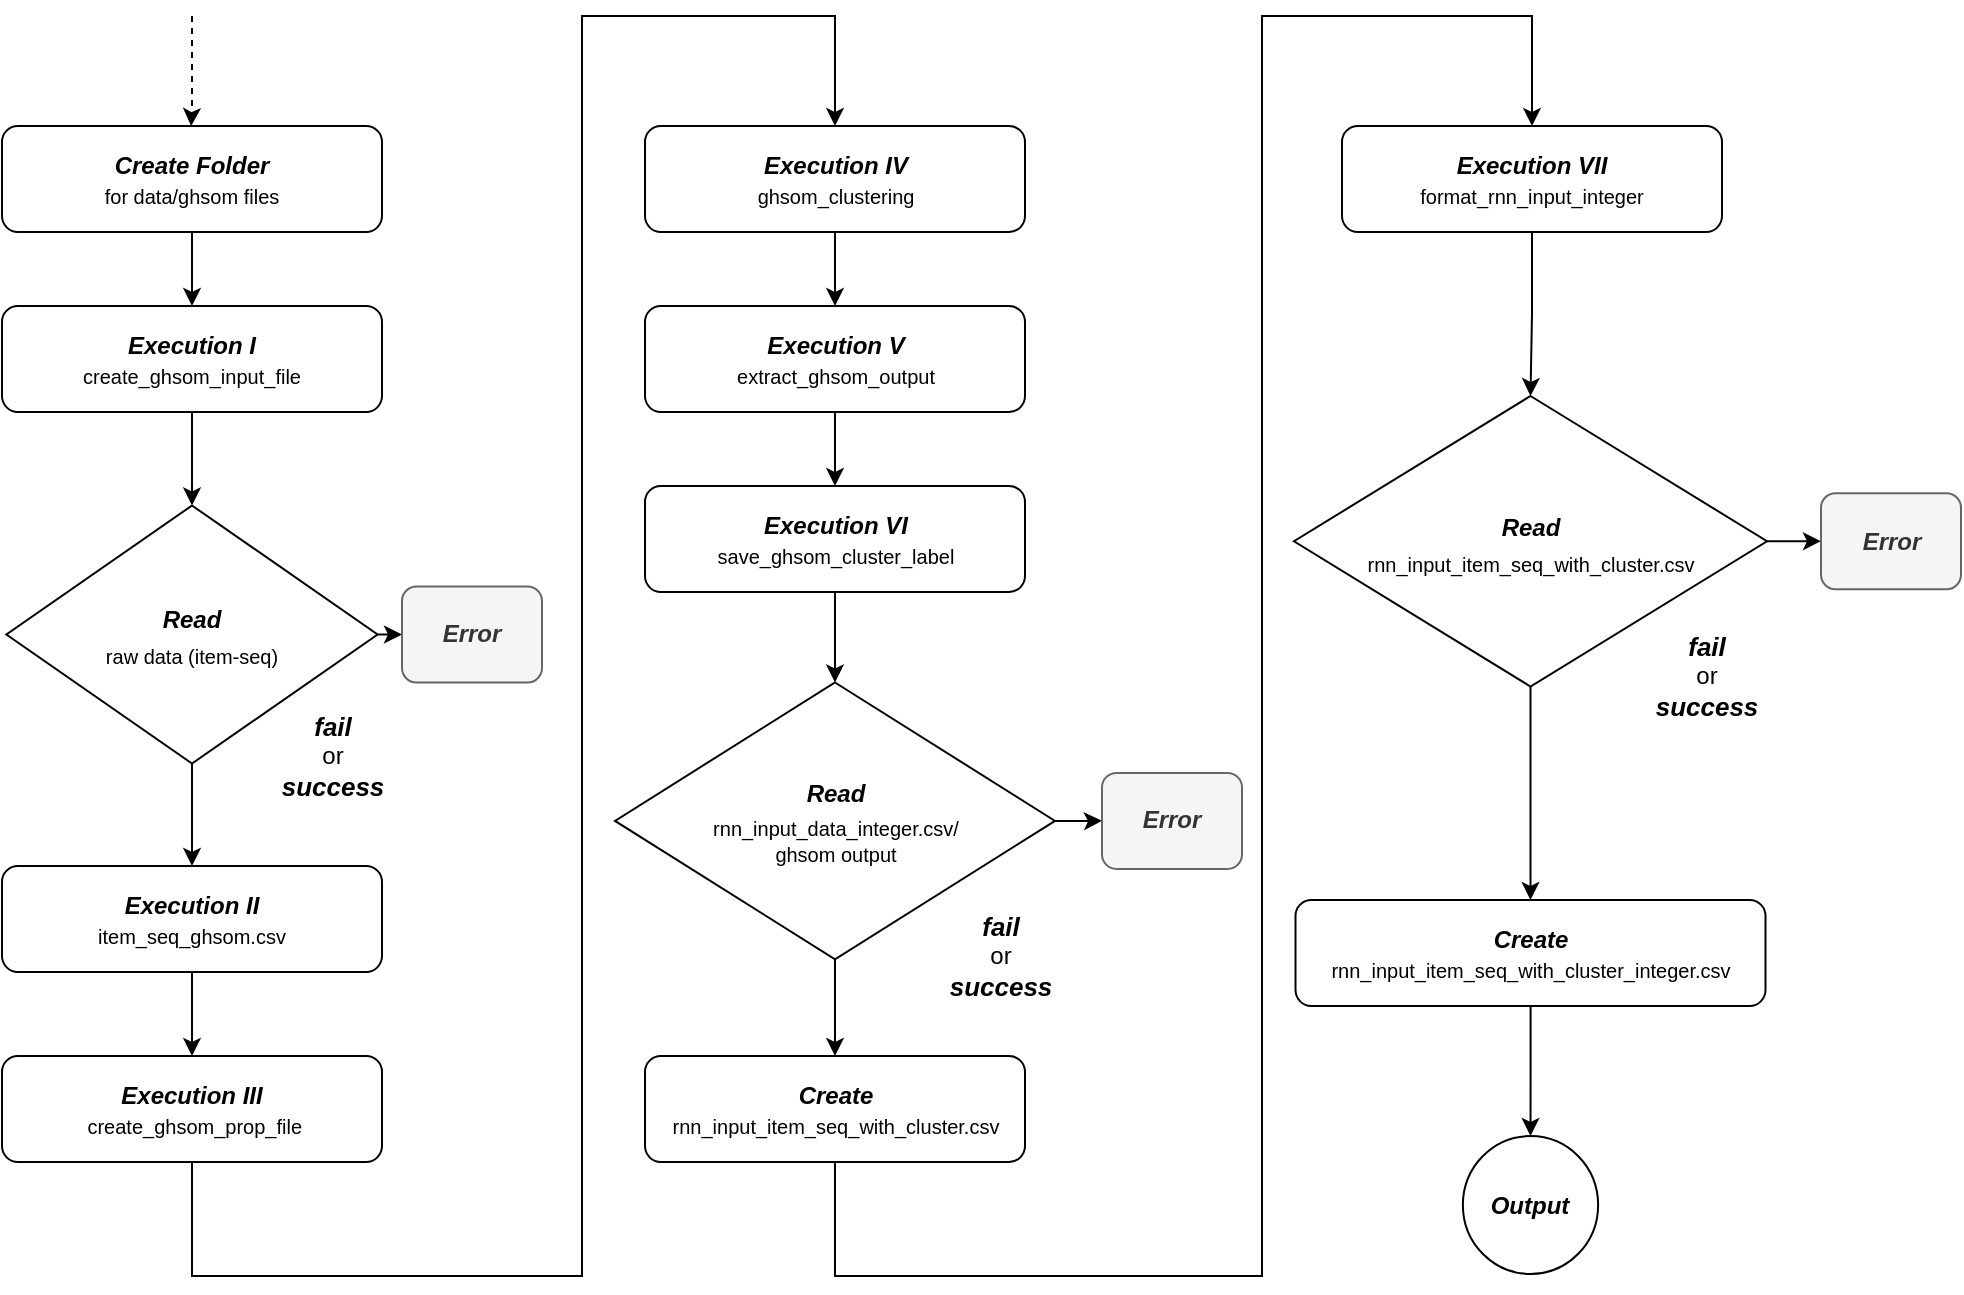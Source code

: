 <mxfile version="14.5.1" type="device"><diagram id="QidzLWKCitkvwv9aXob5" name="Page-1"><mxGraphModel dx="1758" dy="1001" grid="1" gridSize="10" guides="1" tooltips="1" connect="1" arrows="1" fold="1" page="1" pageScale="1" pageWidth="980" pageHeight="690" math="0" shadow="0"><root><mxCell id="0"/><mxCell id="1" parent="0"/><mxCell id="KedGlcm71sjB_ZaNOD__-162" value="" style="edgeStyle=orthogonalEdgeStyle;rounded=0;orthogonalLoop=1;jettySize=auto;html=1;" parent="1" source="KedGlcm71sjB_ZaNOD__-134" target="KedGlcm71sjB_ZaNOD__-135" edge="1"><mxGeometry relative="1" as="geometry"/></mxCell><mxCell id="KedGlcm71sjB_ZaNOD__-134" value="&lt;b&gt;&lt;i&gt;Create Folder&lt;/i&gt;&lt;/b&gt;&lt;br&gt;&lt;div&gt;&lt;div&gt;&lt;span style=&quot;font-size: 10px&quot;&gt;for data/ghsom files&lt;/span&gt;&lt;/div&gt;&lt;/div&gt;" style="rounded=1;whiteSpace=wrap;html=1;fontSize=12;glass=0;strokeWidth=1;shadow=0;" parent="1" vertex="1"><mxGeometry y="85" width="190" height="53" as="geometry"/></mxCell><mxCell id="KedGlcm71sjB_ZaNOD__-163" value="" style="edgeStyle=orthogonalEdgeStyle;rounded=0;orthogonalLoop=1;jettySize=auto;html=1;" parent="1" source="KedGlcm71sjB_ZaNOD__-135" target="KedGlcm71sjB_ZaNOD__-136" edge="1"><mxGeometry relative="1" as="geometry"/></mxCell><mxCell id="KedGlcm71sjB_ZaNOD__-135" value="&lt;b&gt;&lt;i&gt;Execution I&lt;/i&gt;&lt;/b&gt;&lt;br&gt;&lt;div&gt;&lt;div&gt;&lt;span style=&quot;font-size: 10px&quot;&gt;create_ghsom_input_&lt;/span&gt;&lt;span style=&quot;font-size: 10px&quot;&gt;file&lt;/span&gt;&lt;/div&gt;&lt;/div&gt;" style="rounded=1;whiteSpace=wrap;html=1;fontSize=12;glass=0;strokeWidth=1;shadow=0;" parent="1" vertex="1"><mxGeometry y="175" width="190" height="53" as="geometry"/></mxCell><mxCell id="KedGlcm71sjB_ZaNOD__-161" style="edgeStyle=orthogonalEdgeStyle;rounded=0;orthogonalLoop=1;jettySize=auto;html=1;exitX=1;exitY=0.5;exitDx=0;exitDy=0;entryX=0;entryY=0.5;entryDx=0;entryDy=0;" parent="1" source="KedGlcm71sjB_ZaNOD__-136" target="KedGlcm71sjB_ZaNOD__-139" edge="1"><mxGeometry relative="1" as="geometry"/></mxCell><mxCell id="KedGlcm71sjB_ZaNOD__-165" style="edgeStyle=orthogonalEdgeStyle;rounded=0;orthogonalLoop=1;jettySize=auto;html=1;exitX=0.5;exitY=1;exitDx=0;exitDy=0;" parent="1" source="KedGlcm71sjB_ZaNOD__-136" target="KedGlcm71sjB_ZaNOD__-137" edge="1"><mxGeometry relative="1" as="geometry"/></mxCell><mxCell id="KedGlcm71sjB_ZaNOD__-136" value="&lt;p style=&quot;line-height: 100%&quot;&gt;&lt;i&gt;&lt;b style=&quot;line-height: 180%&quot;&gt;Read&lt;/b&gt;&lt;/i&gt;&lt;br&gt;&lt;font style=&quot;font-size: 10px&quot;&gt;raw data (item-seq&lt;/font&gt;&lt;span style=&quot;font-size: 10px&quot;&gt;)&lt;/span&gt;&lt;/p&gt;" style="rhombus;whiteSpace=wrap;html=1;" parent="1" vertex="1"><mxGeometry x="2.2" y="274.75" width="185.6" height="129" as="geometry"/></mxCell><mxCell id="KedGlcm71sjB_ZaNOD__-166" style="edgeStyle=orthogonalEdgeStyle;rounded=0;orthogonalLoop=1;jettySize=auto;html=1;exitX=0.5;exitY=1;exitDx=0;exitDy=0;" parent="1" source="KedGlcm71sjB_ZaNOD__-137" target="KedGlcm71sjB_ZaNOD__-138" edge="1"><mxGeometry relative="1" as="geometry"/></mxCell><mxCell id="KedGlcm71sjB_ZaNOD__-137" value="&lt;b&gt;&lt;i&gt;Execution II&lt;/i&gt;&lt;/b&gt;&lt;br&gt;&lt;div&gt;&lt;span style=&quot;font-size: 10px&quot;&gt;item_seq_ghsom.csv&lt;/span&gt;&lt;br&gt;&lt;/div&gt;" style="rounded=1;whiteSpace=wrap;html=1;fontSize=12;glass=0;strokeWidth=1;shadow=0;" parent="1" vertex="1"><mxGeometry x="3.553e-15" y="455" width="190" height="53" as="geometry"/></mxCell><mxCell id="KedGlcm71sjB_ZaNOD__-167" style="edgeStyle=orthogonalEdgeStyle;rounded=0;orthogonalLoop=1;jettySize=auto;html=1;exitX=0.5;exitY=1;exitDx=0;exitDy=0;entryX=0.5;entryY=0;entryDx=0;entryDy=0;" parent="1" source="KedGlcm71sjB_ZaNOD__-138" target="KedGlcm71sjB_ZaNOD__-141" edge="1"><mxGeometry relative="1" as="geometry"><Array as="points"><mxPoint x="95" y="660"/><mxPoint x="290" y="660"/><mxPoint x="290" y="30"/><mxPoint x="417" y="30"/></Array></mxGeometry></mxCell><mxCell id="KedGlcm71sjB_ZaNOD__-138" value="&lt;b&gt;&lt;i&gt;Execution III&lt;/i&gt;&lt;/b&gt;&lt;br&gt;&lt;div&gt;&lt;div&gt;&lt;span style=&quot;font-size: 10px&quot;&gt;&amp;nbsp;create_ghsom_prop_&lt;/span&gt;&lt;span style=&quot;font-size: 10px&quot;&gt;file&lt;/span&gt;&lt;/div&gt;&lt;/div&gt;" style="rounded=1;whiteSpace=wrap;html=1;fontSize=12;glass=0;strokeWidth=1;shadow=0;" parent="1" vertex="1"><mxGeometry x="3.553e-15" y="550" width="190" height="53" as="geometry"/></mxCell><mxCell id="KedGlcm71sjB_ZaNOD__-139" value="&lt;i&gt;&lt;b&gt;Error&lt;/b&gt;&lt;/i&gt;" style="rounded=1;whiteSpace=wrap;html=1;fontSize=12;glass=0;strokeWidth=1;shadow=0;fillColor=#f5f5f5;strokeColor=#666666;fontColor=#333333;" parent="1" vertex="1"><mxGeometry x="200" y="315.25" width="70" height="48" as="geometry"/></mxCell><mxCell id="KedGlcm71sjB_ZaNOD__-140" value="&lt;i&gt;&lt;b&gt;&lt;font style=&quot;font-size: 13px&quot;&gt;fail&lt;/font&gt;&lt;/b&gt;&lt;/i&gt;&lt;br&gt;or&lt;br&gt;&lt;i&gt;&lt;b&gt;&lt;font style=&quot;font-size: 13px&quot;&gt;success&lt;/font&gt;&lt;/b&gt;&lt;/i&gt;" style="text;html=1;resizable=0;autosize=1;align=center;verticalAlign=middle;points=[];fillColor=none;strokeColor=none;rounded=0;" parent="1" vertex="1"><mxGeometry x="130" y="375" width="70" height="50" as="geometry"/></mxCell><mxCell id="KedGlcm71sjB_ZaNOD__-155" value="" style="edgeStyle=orthogonalEdgeStyle;rounded=0;orthogonalLoop=1;jettySize=auto;html=1;" parent="1" source="KedGlcm71sjB_ZaNOD__-141" target="KedGlcm71sjB_ZaNOD__-142" edge="1"><mxGeometry relative="1" as="geometry"/></mxCell><mxCell id="KedGlcm71sjB_ZaNOD__-141" value="&lt;b&gt;&lt;i&gt;Execution IV&lt;/i&gt;&lt;/b&gt;&lt;br&gt;&lt;div&gt;&lt;span style=&quot;font-size: 10px&quot;&gt;ghsom_clustering&lt;/span&gt;&lt;br&gt;&lt;/div&gt;" style="rounded=1;whiteSpace=wrap;html=1;fontSize=12;glass=0;strokeWidth=1;shadow=0;" parent="1" vertex="1"><mxGeometry x="321.5" y="85" width="190" height="53" as="geometry"/></mxCell><mxCell id="KedGlcm71sjB_ZaNOD__-156" value="" style="edgeStyle=orthogonalEdgeStyle;rounded=0;orthogonalLoop=1;jettySize=auto;html=1;" parent="1" source="KedGlcm71sjB_ZaNOD__-142" target="KedGlcm71sjB_ZaNOD__-143" edge="1"><mxGeometry relative="1" as="geometry"/></mxCell><mxCell id="KedGlcm71sjB_ZaNOD__-142" value="&lt;b style=&quot;font-size: 11px&quot;&gt;&lt;i&gt;&lt;font style=&quot;font-size: 12px&quot;&gt;Execution V&lt;/font&gt;&lt;/i&gt;&lt;/b&gt;&lt;br&gt;&lt;div&gt;&lt;span style=&quot;font-size: 10px&quot;&gt;extract_ghsom_output&lt;/span&gt;&lt;br&gt;&lt;/div&gt;" style="rounded=1;whiteSpace=wrap;html=1;fontSize=12;glass=0;strokeWidth=1;shadow=0;" parent="1" vertex="1"><mxGeometry x="321.5" y="175" width="190" height="53" as="geometry"/></mxCell><mxCell id="KedGlcm71sjB_ZaNOD__-157" value="" style="edgeStyle=orthogonalEdgeStyle;rounded=0;orthogonalLoop=1;jettySize=auto;html=1;" parent="1" source="KedGlcm71sjB_ZaNOD__-143" target="KedGlcm71sjB_ZaNOD__-144" edge="1"><mxGeometry relative="1" as="geometry"/></mxCell><mxCell id="KedGlcm71sjB_ZaNOD__-143" value="&lt;b&gt;&lt;i&gt;Execution VI&lt;/i&gt;&lt;/b&gt;&lt;br&gt;&lt;div&gt;&lt;div&gt;&lt;span style=&quot;font-size: 10px&quot;&gt;save_ghsom_cluster&lt;/span&gt;&lt;span style=&quot;font-size: 10px&quot;&gt;_label&lt;/span&gt;&lt;/div&gt;&lt;/div&gt;" style="rounded=1;whiteSpace=wrap;html=1;fontSize=12;glass=0;strokeWidth=1;shadow=0;" parent="1" vertex="1"><mxGeometry x="321.5" y="265" width="190" height="53" as="geometry"/></mxCell><mxCell id="KedGlcm71sjB_ZaNOD__-158" value="" style="edgeStyle=orthogonalEdgeStyle;rounded=0;orthogonalLoop=1;jettySize=auto;html=1;" parent="1" source="KedGlcm71sjB_ZaNOD__-144" target="KedGlcm71sjB_ZaNOD__-145" edge="1"><mxGeometry relative="1" as="geometry"/></mxCell><mxCell id="KedGlcm71sjB_ZaNOD__-159" value="" style="edgeStyle=orthogonalEdgeStyle;rounded=0;orthogonalLoop=1;jettySize=auto;html=1;" parent="1" source="KedGlcm71sjB_ZaNOD__-144" target="KedGlcm71sjB_ZaNOD__-146" edge="1"><mxGeometry relative="1" as="geometry"/></mxCell><mxCell id="KedGlcm71sjB_ZaNOD__-144" value="&lt;p style=&quot;line-height: 100%&quot;&gt;&lt;i&gt;&lt;b style=&quot;line-height: 180%&quot;&gt;Read&lt;/b&gt;&lt;/i&gt;&lt;br&gt;&lt;span style=&quot;font-size: 10px&quot;&gt;rnn_input_data_&lt;/span&gt;&lt;span style=&quot;font-size: 10px&quot;&gt;integer.csv/&lt;br&gt;&lt;/span&gt;&lt;span style=&quot;font-size: 10px&quot;&gt;ghsom output&lt;/span&gt;&lt;/p&gt;" style="rhombus;whiteSpace=wrap;html=1;" parent="1" vertex="1"><mxGeometry x="306.5" y="363.25" width="220" height="138.38" as="geometry"/></mxCell><mxCell id="oCdHY86VyIRy0yHIKhaK-2" style="edgeStyle=orthogonalEdgeStyle;rounded=0;orthogonalLoop=1;jettySize=auto;html=1;exitX=0.5;exitY=1;exitDx=0;exitDy=0;entryX=0.5;entryY=0;entryDx=0;entryDy=0;" parent="1" source="KedGlcm71sjB_ZaNOD__-145" target="KedGlcm71sjB_ZaNOD__-148" edge="1"><mxGeometry relative="1" as="geometry"><Array as="points"><mxPoint x="416" y="660"/><mxPoint x="630" y="660"/><mxPoint x="630" y="30"/><mxPoint x="765" y="30"/></Array></mxGeometry></mxCell><mxCell id="KedGlcm71sjB_ZaNOD__-145" value="&lt;b style=&quot;font-size: 11px&quot;&gt;&lt;i&gt;&lt;font style=&quot;font-size: 12px&quot;&gt;Create&lt;/font&gt;&lt;/i&gt;&lt;/b&gt;&lt;br&gt;&lt;div&gt;&lt;div&gt;&lt;span style=&quot;font-size: 10px&quot;&gt;rnn_input_item_seq_&lt;/span&gt;&lt;span style=&quot;font-size: 10px&quot;&gt;with_cluster.csv&lt;/span&gt;&lt;/div&gt;&lt;/div&gt;" style="rounded=1;whiteSpace=wrap;html=1;fontSize=12;glass=0;strokeWidth=1;shadow=0;" parent="1" vertex="1"><mxGeometry x="321.5" y="550" width="190" height="53" as="geometry"/></mxCell><mxCell id="KedGlcm71sjB_ZaNOD__-147" value="&lt;i&gt;&lt;b&gt;&lt;font style=&quot;font-size: 13px&quot;&gt;fail&lt;/font&gt;&lt;/b&gt;&lt;/i&gt;&lt;br&gt;or&lt;br&gt;&lt;i&gt;&lt;b&gt;&lt;font style=&quot;font-size: 13px&quot;&gt;success&lt;/font&gt;&lt;/b&gt;&lt;/i&gt;" style="text;html=1;resizable=0;autosize=1;align=center;verticalAlign=middle;points=[];fillColor=none;strokeColor=none;rounded=0;" parent="1" vertex="1"><mxGeometry x="463.5" y="475" width="70" height="50" as="geometry"/></mxCell><mxCell id="49SLHjS1BH5rlJj3KLbH-1" value="" style="edgeStyle=orthogonalEdgeStyle;rounded=0;orthogonalLoop=1;jettySize=auto;html=1;" parent="1" source="KedGlcm71sjB_ZaNOD__-148" target="KedGlcm71sjB_ZaNOD__-150" edge="1"><mxGeometry relative="1" as="geometry"/></mxCell><mxCell id="KedGlcm71sjB_ZaNOD__-148" value="&lt;b&gt;&lt;i&gt;Execution VII&lt;/i&gt;&lt;/b&gt;&lt;br&gt;&lt;div&gt;&lt;div&gt;&lt;span style=&quot;font-size: 10px&quot;&gt;format_rnn_input_&lt;/span&gt;&lt;span style=&quot;font-size: 10px&quot;&gt;integer&lt;/span&gt;&lt;/div&gt;&lt;/div&gt;" style="rounded=1;whiteSpace=wrap;html=1;fontSize=12;glass=0;strokeWidth=1;shadow=0;" parent="1" vertex="1"><mxGeometry x="670" y="85" width="190" height="53" as="geometry"/></mxCell><mxCell id="KedGlcm71sjB_ZaNOD__-174" value="" style="edgeStyle=orthogonalEdgeStyle;rounded=0;orthogonalLoop=1;jettySize=auto;html=1;" parent="1" source="KedGlcm71sjB_ZaNOD__-150" target="KedGlcm71sjB_ZaNOD__-152" edge="1"><mxGeometry relative="1" as="geometry"/></mxCell><mxCell id="KedGlcm71sjB_ZaNOD__-176" style="edgeStyle=orthogonalEdgeStyle;rounded=0;orthogonalLoop=1;jettySize=auto;html=1;exitX=0.5;exitY=1;exitDx=0;exitDy=0;" parent="1" source="KedGlcm71sjB_ZaNOD__-150" target="KedGlcm71sjB_ZaNOD__-151" edge="1"><mxGeometry relative="1" as="geometry"/></mxCell><mxCell id="KedGlcm71sjB_ZaNOD__-150" value="&lt;p style=&quot;line-height: 100%&quot;&gt;&lt;i&gt;&lt;b style=&quot;line-height: 180%&quot;&gt;Read&lt;/b&gt;&lt;/i&gt;&lt;br&gt;&lt;span style=&quot;font-size: 10px&quot;&gt;rnn_input_item_seq_&lt;/span&gt;&lt;span style=&quot;font-size: 10px&quot;&gt;with_cluster&lt;/span&gt;&lt;span style=&quot;font-size: 10px&quot;&gt;.csv&lt;/span&gt;&lt;/p&gt;" style="rhombus;whiteSpace=wrap;html=1;" parent="1" vertex="1"><mxGeometry x="646" y="220" width="236.5" height="145.25" as="geometry"/></mxCell><mxCell id="rvT3hnvSegiKkINqANOM-2" value="" style="edgeStyle=orthogonalEdgeStyle;rounded=0;orthogonalLoop=1;jettySize=auto;html=1;" edge="1" parent="1" source="KedGlcm71sjB_ZaNOD__-151" target="rvT3hnvSegiKkINqANOM-1"><mxGeometry relative="1" as="geometry"/></mxCell><mxCell id="KedGlcm71sjB_ZaNOD__-151" value="&lt;b style=&quot;font-size: 11px&quot;&gt;&lt;i&gt;&lt;font style=&quot;font-size: 12px&quot;&gt;Create&lt;/font&gt;&lt;/i&gt;&lt;/b&gt;&lt;br&gt;&lt;div&gt;&lt;div&gt;&lt;span style=&quot;font-size: 10px&quot;&gt;rnn_input_item_seq_&lt;/span&gt;&lt;span style=&quot;font-size: 10px&quot;&gt;with_cluster_&lt;/span&gt;&lt;span style=&quot;font-size: 10px&quot;&gt;integer.csv&lt;/span&gt;&lt;/div&gt;&lt;/div&gt;" style="rounded=1;whiteSpace=wrap;html=1;fontSize=12;glass=0;strokeWidth=1;shadow=0;" parent="1" vertex="1"><mxGeometry x="646.75" y="472" width="235" height="53" as="geometry"/></mxCell><mxCell id="KedGlcm71sjB_ZaNOD__-152" value="&lt;i&gt;&lt;b&gt;Error&lt;/b&gt;&lt;/i&gt;" style="rounded=1;whiteSpace=wrap;html=1;fontSize=12;glass=0;strokeWidth=1;shadow=0;fillColor=#f5f5f5;strokeColor=#666666;fontColor=#333333;" parent="1" vertex="1"><mxGeometry x="909.5" y="268.62" width="70" height="48" as="geometry"/></mxCell><mxCell id="KedGlcm71sjB_ZaNOD__-153" value="&lt;i&gt;&lt;b&gt;&lt;font style=&quot;font-size: 13px&quot;&gt;fail&lt;/font&gt;&lt;/b&gt;&lt;/i&gt;&lt;br&gt;or&lt;br&gt;&lt;i&gt;&lt;b&gt;&lt;font style=&quot;font-size: 13px&quot;&gt;success&lt;/font&gt;&lt;/b&gt;&lt;/i&gt;" style="text;html=1;resizable=0;autosize=1;align=center;verticalAlign=middle;points=[];fillColor=none;strokeColor=none;rounded=0;" parent="1" vertex="1"><mxGeometry x="816.5" y="335.25" width="70" height="50" as="geometry"/></mxCell><mxCell id="KedGlcm71sjB_ZaNOD__-168" value="" style="edgeStyle=orthogonalEdgeStyle;rounded=0;orthogonalLoop=1;jettySize=auto;html=1;dashed=1;" parent="1" edge="1"><mxGeometry relative="1" as="geometry"><mxPoint x="94.58" y="85.0" as="targetPoint"/><Array as="points"><mxPoint x="94.58" y="75"/><mxPoint x="94.58" y="75"/></Array><mxPoint x="95" y="30" as="sourcePoint"/></mxGeometry></mxCell><mxCell id="KedGlcm71sjB_ZaNOD__-146" value="&lt;i&gt;&lt;b&gt;Error&lt;/b&gt;&lt;/i&gt;" style="rounded=1;whiteSpace=wrap;html=1;fontSize=12;glass=0;strokeWidth=1;shadow=0;fillColor=#f5f5f5;strokeColor=#666666;fontColor=#333333;" parent="1" vertex="1"><mxGeometry x="550" y="408.44" width="70" height="48" as="geometry"/></mxCell><mxCell id="rvT3hnvSegiKkINqANOM-1" value="&lt;i&gt;&lt;b&gt;Output&lt;/b&gt;&lt;/i&gt;" style="ellipse;whiteSpace=wrap;html=1;aspect=fixed;" vertex="1" parent="1"><mxGeometry x="730.44" y="590" width="67.62" height="69" as="geometry"/></mxCell></root></mxGraphModel></diagram></mxfile>